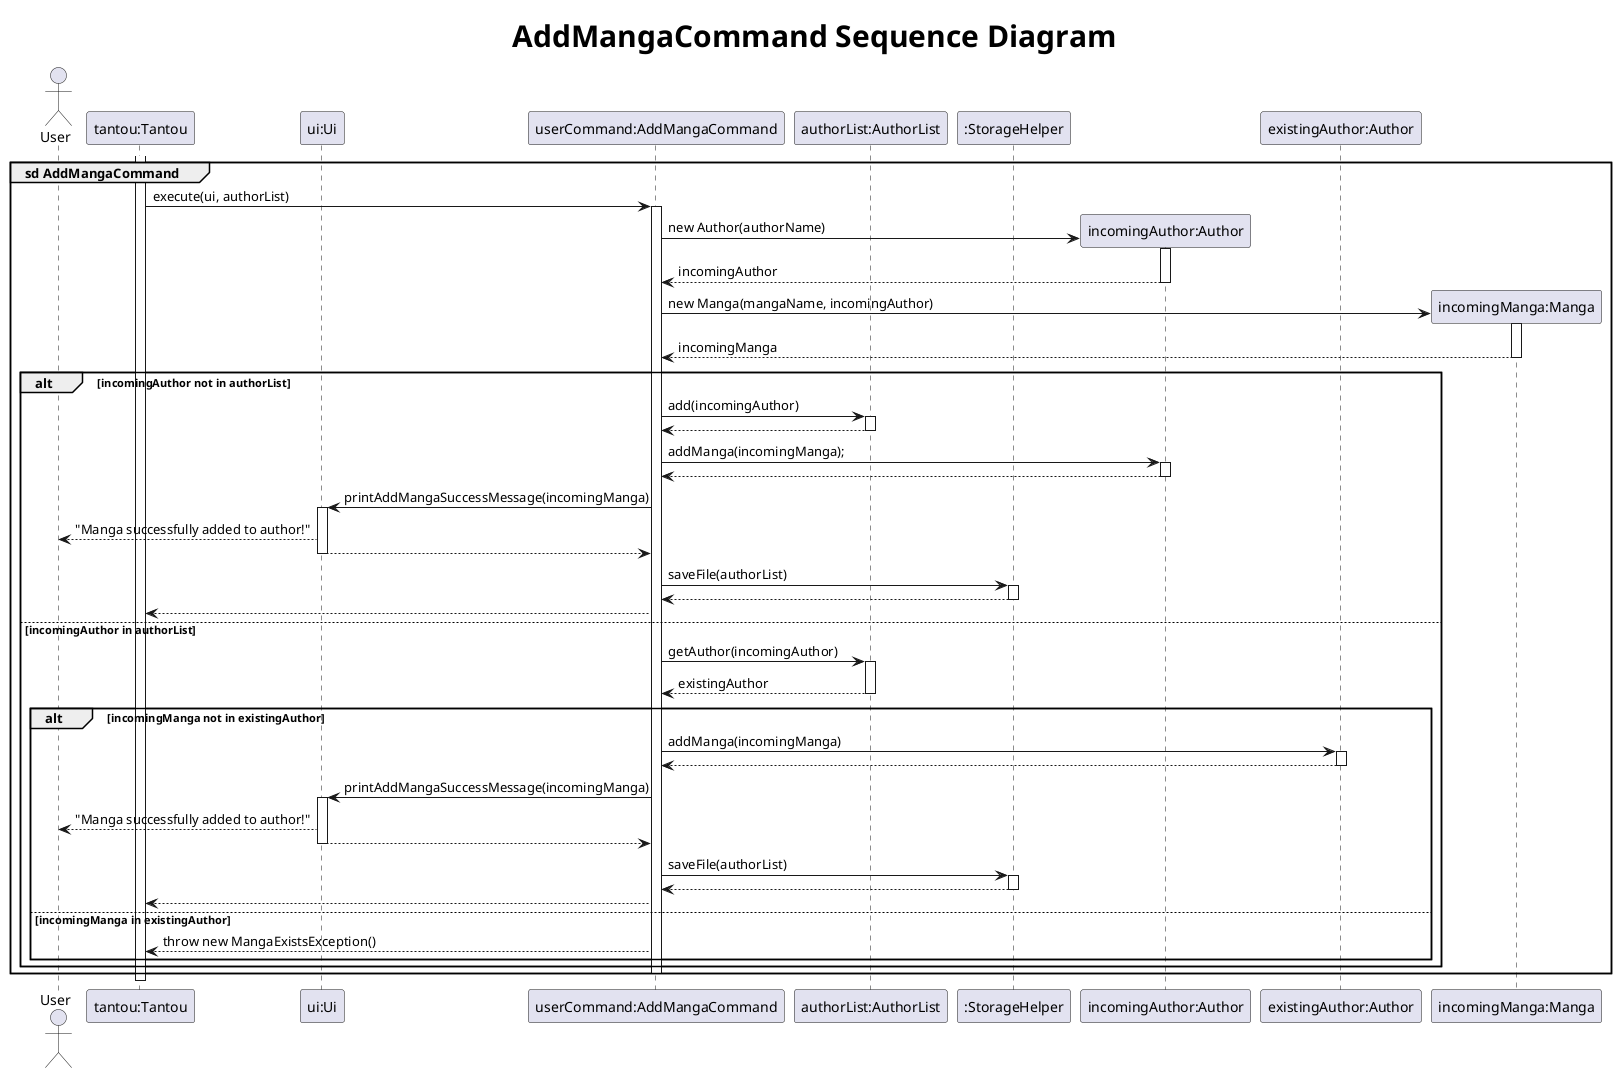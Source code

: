 @startuml
autoactivate off
title <size:30> AddMangaCommand Sequence Diagram

actor User
participant "tantou:Tantou" as tantou
participant "ui:Ui" as ui
participant "userCommand:AddMangaCommand" as userCommand
participant "authorList:AuthorList" as authorList
participant ":StorageHelper" as storage
participant "incomingAuthor:Author" as author
participant "existingAuthor:Author" as existingAuthor
participant "incomingManga:Manga" as manga

activate tantou
group sd AddMangaCommand

    tantou -> userCommand : execute(ui, authorList)
    activate userCommand

    create author
    userCommand -> author : new Author(authorName)
    activate author
    author --> userCommand : incomingAuthor
    deactivate author

    create manga
    userCommand -> manga : new Manga(mangaName, incomingAuthor)
    activate manga
    manga --> userCommand : incomingManga
    deactivate manga

    alt incomingAuthor not in authorList
        userCommand -> authorList : add(incomingAuthor)
        activate authorList
        authorList --> userCommand
        deactivate authorList

        userCommand -> author : addManga(incomingManga);
        activate author
        author --> userCommand
        deactivate author

        userCommand -> ui : printAddMangaSuccessMessage(incomingManga)
        activate ui
        ui --> User : "Manga successfully added to author!"
        ui --> userCommand
        deactivate ui

        userCommand -> storage : saveFile(authorList)
        activate storage
        storage --> userCommand
        deactivate storage
        userCommand --> tantou

    else incomingAuthor in authorList
        userCommand -> authorList : getAuthor(incomingAuthor)
        activate authorList
        authorList --> userCommand : existingAuthor
        deactivate authorList

        alt incomingManga not in existingAuthor
            userCommand -> existingAuthor : addManga(incomingManga)
            activate existingAuthor
            existingAuthor --> userCommand
            deactivate existingAuthor

            userCommand -> ui : printAddMangaSuccessMessage(incomingManga)
            activate ui
            ui --> User : "Manga successfully added to author!"
            ui --> userCommand
            deactivate ui

            userCommand -> storage : saveFile(authorList)
            activate storage
            storage --> userCommand
            deactivate storage
            userCommand --> tantou
        else incomingManga in existingAuthor
            userCommand --> tantou : throw new MangaExistsException()
        end
    end

    deactivate userCommand
end
deactivate tantou
autoactivate on
@enduml
